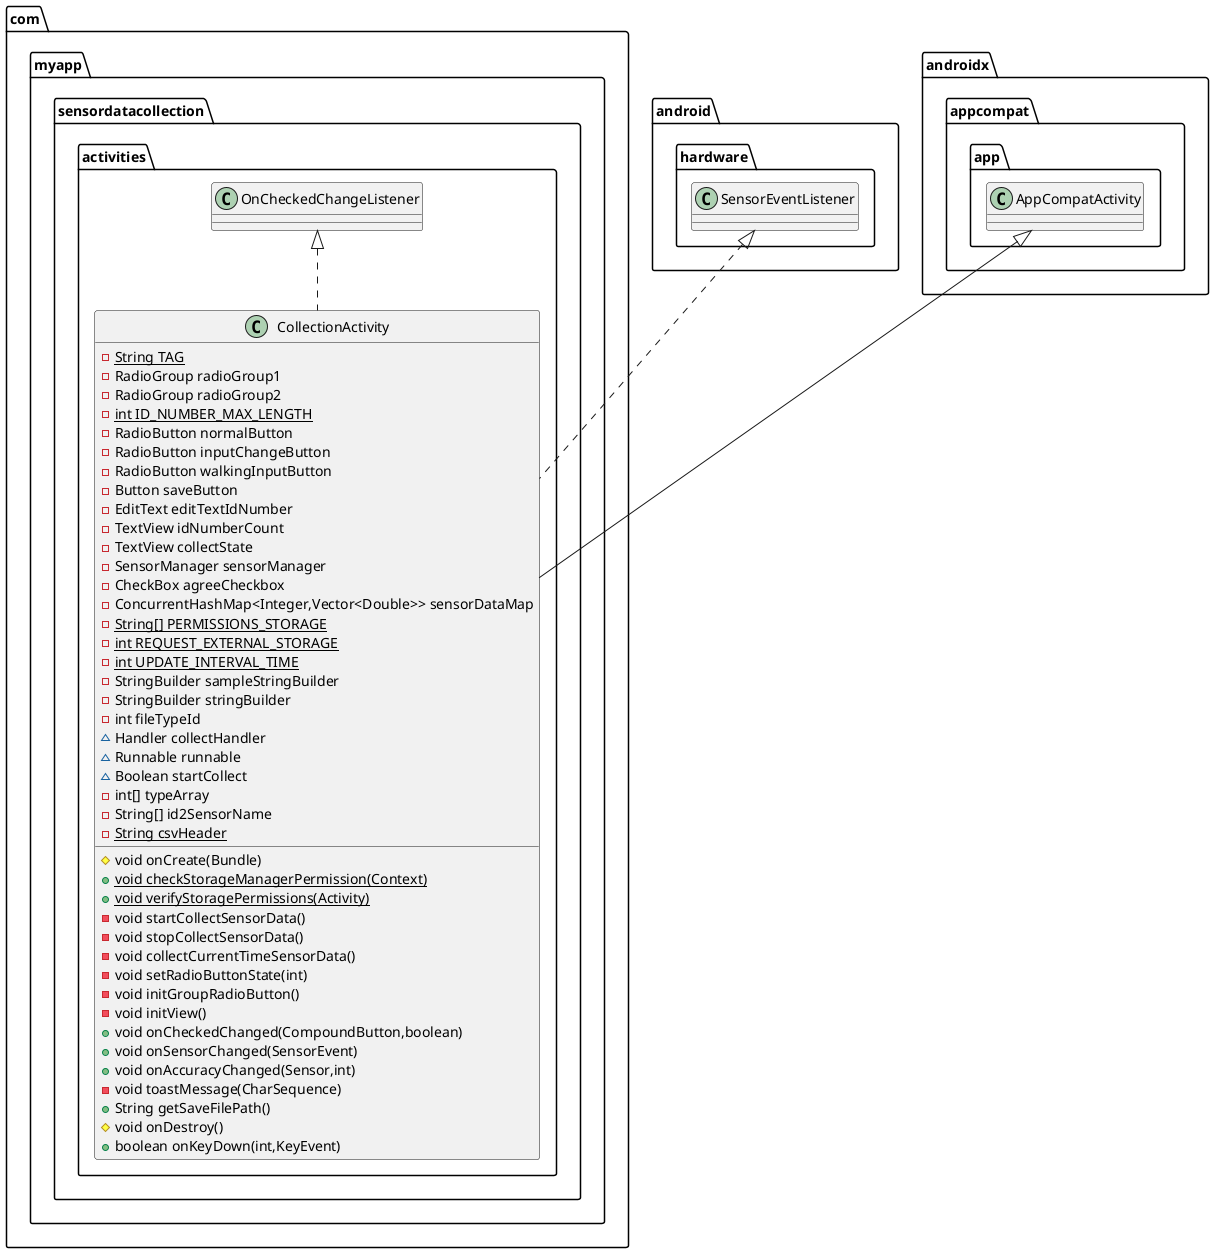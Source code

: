 @startuml
class com.myapp.sensordatacollection.activities.CollectionActivity {
- {static} String TAG
- RadioGroup radioGroup1
- RadioGroup radioGroup2
- {static} int ID_NUMBER_MAX_LENGTH
- RadioButton normalButton
- RadioButton inputChangeButton
- RadioButton walkingInputButton
- Button saveButton
- EditText editTextIdNumber
- TextView idNumberCount
- TextView collectState
- SensorManager sensorManager
- CheckBox agreeCheckbox
- ConcurrentHashMap<Integer,Vector<Double>> sensorDataMap
- {static} String[] PERMISSIONS_STORAGE
- {static} int REQUEST_EXTERNAL_STORAGE
- {static} int UPDATE_INTERVAL_TIME
- StringBuilder sampleStringBuilder
- StringBuilder stringBuilder
- int fileTypeId
~ Handler collectHandler
~ Runnable runnable
~ Boolean startCollect
- int[] typeArray
- String[] id2SensorName
- {static} String csvHeader
# void onCreate(Bundle)
+ {static} void checkStorageManagerPermission(Context)
+ {static} void verifyStoragePermissions(Activity)
- void startCollectSensorData()
- void stopCollectSensorData()
- void collectCurrentTimeSensorData()
- void setRadioButtonState(int)
- void initGroupRadioButton()
- void initView()
+ void onCheckedChanged(CompoundButton,boolean)
+ void onSensorChanged(SensorEvent)
+ void onAccuracyChanged(Sensor,int)
- void toastMessage(CharSequence)
+ String getSaveFilePath()
# void onDestroy()
+ boolean onKeyDown(int,KeyEvent)
}


com.myapp.sensordatacollection.activities.OnCheckedChangeListener <|.. com.myapp.sensordatacollection.activities.CollectionActivity
android.hardware.SensorEventListener <|.. com.myapp.sensordatacollection.activities.CollectionActivity
androidx.appcompat.app.AppCompatActivity <|-- com.myapp.sensordatacollection.activities.CollectionActivity
@enduml
